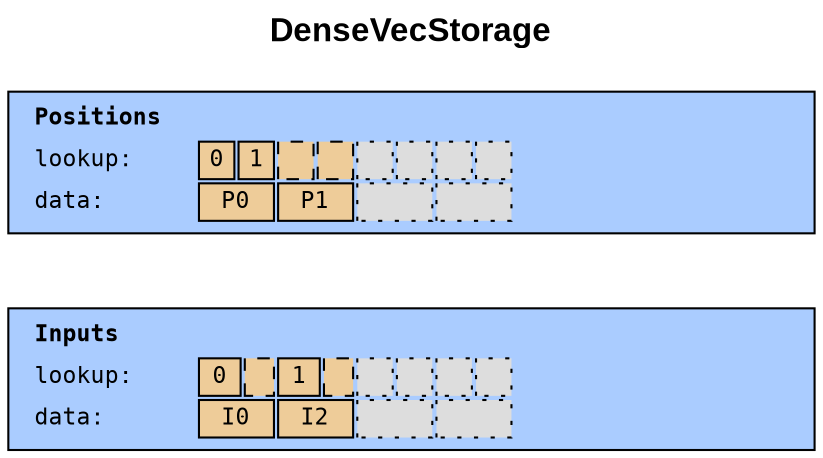 digraph DenseVecStorage {
    graph [
        fontname = "Arial",
        fontsize = 16,
        label = <<b>DenseVecStorage<br /><br /></b>>,
        labelloc = top,
        bgcolor = "transparent",
    ];

    node [
        fillcolor = "#aaccff",
        fontname = "consolas",
        fontsize = 11,
        shape = box,
        style = filled,
        width = 5;
    ];

    // Label definitions

    positions [
        label = <<table border="0" cellborder="0">
            <tr><td align="left"><b>Positions  </b></td></tr>
            <tr cellspacing="0">
                <td align="left">lookup: </td>
                <td border="1" bgcolor="#eecc99">0</td>
                <td border="1" bgcolor="#eecc99">1</td>
                <td border="1" bgcolor="#eecc99" style="dashed"></td>
                <td border="1" bgcolor="#eecc99" style="dashed"></td>
                <td border="1" bgcolor="#dddddd" style="dotted"></td>
                <td border="1" bgcolor="#dddddd" style="dotted"></td>
                <td border="1" bgcolor="#dddddd" style="dotted"></td>
                <td border="1" bgcolor="#dddddd" style="dotted"></td>
            </tr>
            <tr cellspacing="0">
                <td align="left">data: </td>
                <td border="1" bgcolor="#eecc99" colspan="2"> P0 </td>
                <td border="1" bgcolor="#eecc99" colspan="2"> P1 </td>
                <td border="1" bgcolor="#dddddd" colspan="2" style="dotted">    </td>
                <td border="1" bgcolor="#dddddd" colspan="2" style="dotted">    </td>
                <td style="invis">    </td>
                <td style="invis">    </td>
                <td style="invis">    </td>
                <td style="invis">    </td>
            </tr>
        </table>>,
    ];

    inputs [
        label = <<table border="0" cellborder="0">
            <tr><td align="left"><b>Inputs     </b></td></tr>
            <tr cellspacing="0">
                <td align="left">lookup: </td>
                <td border="1" bgcolor="#eecc99">0</td>
                <td border="1" bgcolor="#eecc99" style="dashed"></td>
                <td border="1" bgcolor="#eecc99">1</td>
                <td border="1" bgcolor="#eecc99" style="dashed"></td>
                <td border="1" bgcolor="#dddddd" style="dotted"></td>
                <td border="1" bgcolor="#dddddd" style="dotted"></td>
                <td border="1" bgcolor="#dddddd" style="dotted"></td>
                <td border="1" bgcolor="#dddddd" style="dotted"></td>
            </tr>
            <tr cellspacing="0">
                <td align="left">data: </td>
                <td border="1" bgcolor="#eecc99" colspan="2"> I0 </td>
                <td border="1" bgcolor="#eecc99" colspan="2"> I2 </td>
                <td border="1" bgcolor="#dddddd" colspan="2" style="dotted">    </td>
                <td border="1" bgcolor="#dddddd" colspan="2" style="dotted">    </td>
                <td style="invis">    </td>
                <td style="invis">    </td>
                <td style="invis">    </td>
                <td style="invis">    </td>
            </tr>
        </table>>,
    ];

    edge [style = "invis"];

    positions -> inputs;
}
